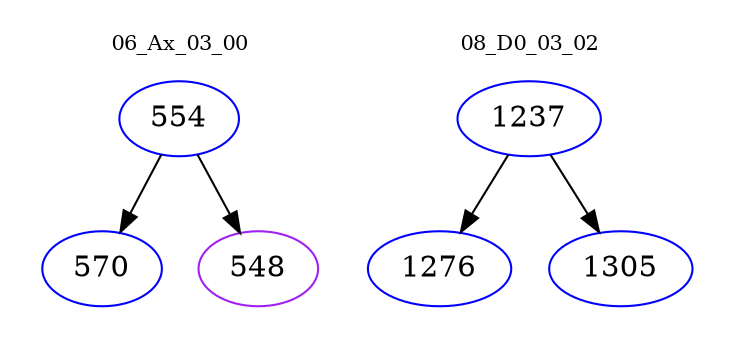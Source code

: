 digraph{
subgraph cluster_0 {
color = white
label = "06_Ax_03_00";
fontsize=10;
T0_554 [label="554", color="blue"]
T0_554 -> T0_570 [color="black"]
T0_570 [label="570", color="blue"]
T0_554 -> T0_548 [color="black"]
T0_548 [label="548", color="purple"]
}
subgraph cluster_1 {
color = white
label = "08_D0_03_02";
fontsize=10;
T1_1237 [label="1237", color="blue"]
T1_1237 -> T1_1276 [color="black"]
T1_1276 [label="1276", color="blue"]
T1_1237 -> T1_1305 [color="black"]
T1_1305 [label="1305", color="blue"]
}
}
